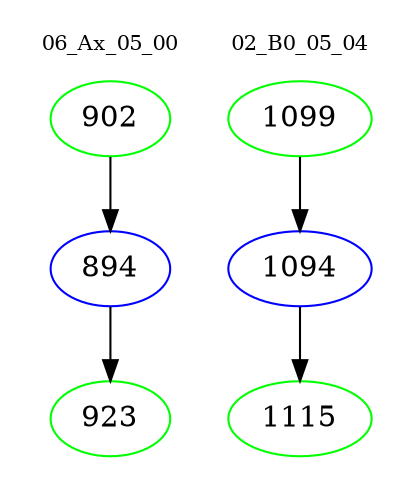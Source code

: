 digraph{
subgraph cluster_0 {
color = white
label = "06_Ax_05_00";
fontsize=10;
T0_902 [label="902", color="green"]
T0_902 -> T0_894 [color="black"]
T0_894 [label="894", color="blue"]
T0_894 -> T0_923 [color="black"]
T0_923 [label="923", color="green"]
}
subgraph cluster_1 {
color = white
label = "02_B0_05_04";
fontsize=10;
T1_1099 [label="1099", color="green"]
T1_1099 -> T1_1094 [color="black"]
T1_1094 [label="1094", color="blue"]
T1_1094 -> T1_1115 [color="black"]
T1_1115 [label="1115", color="green"]
}
}
